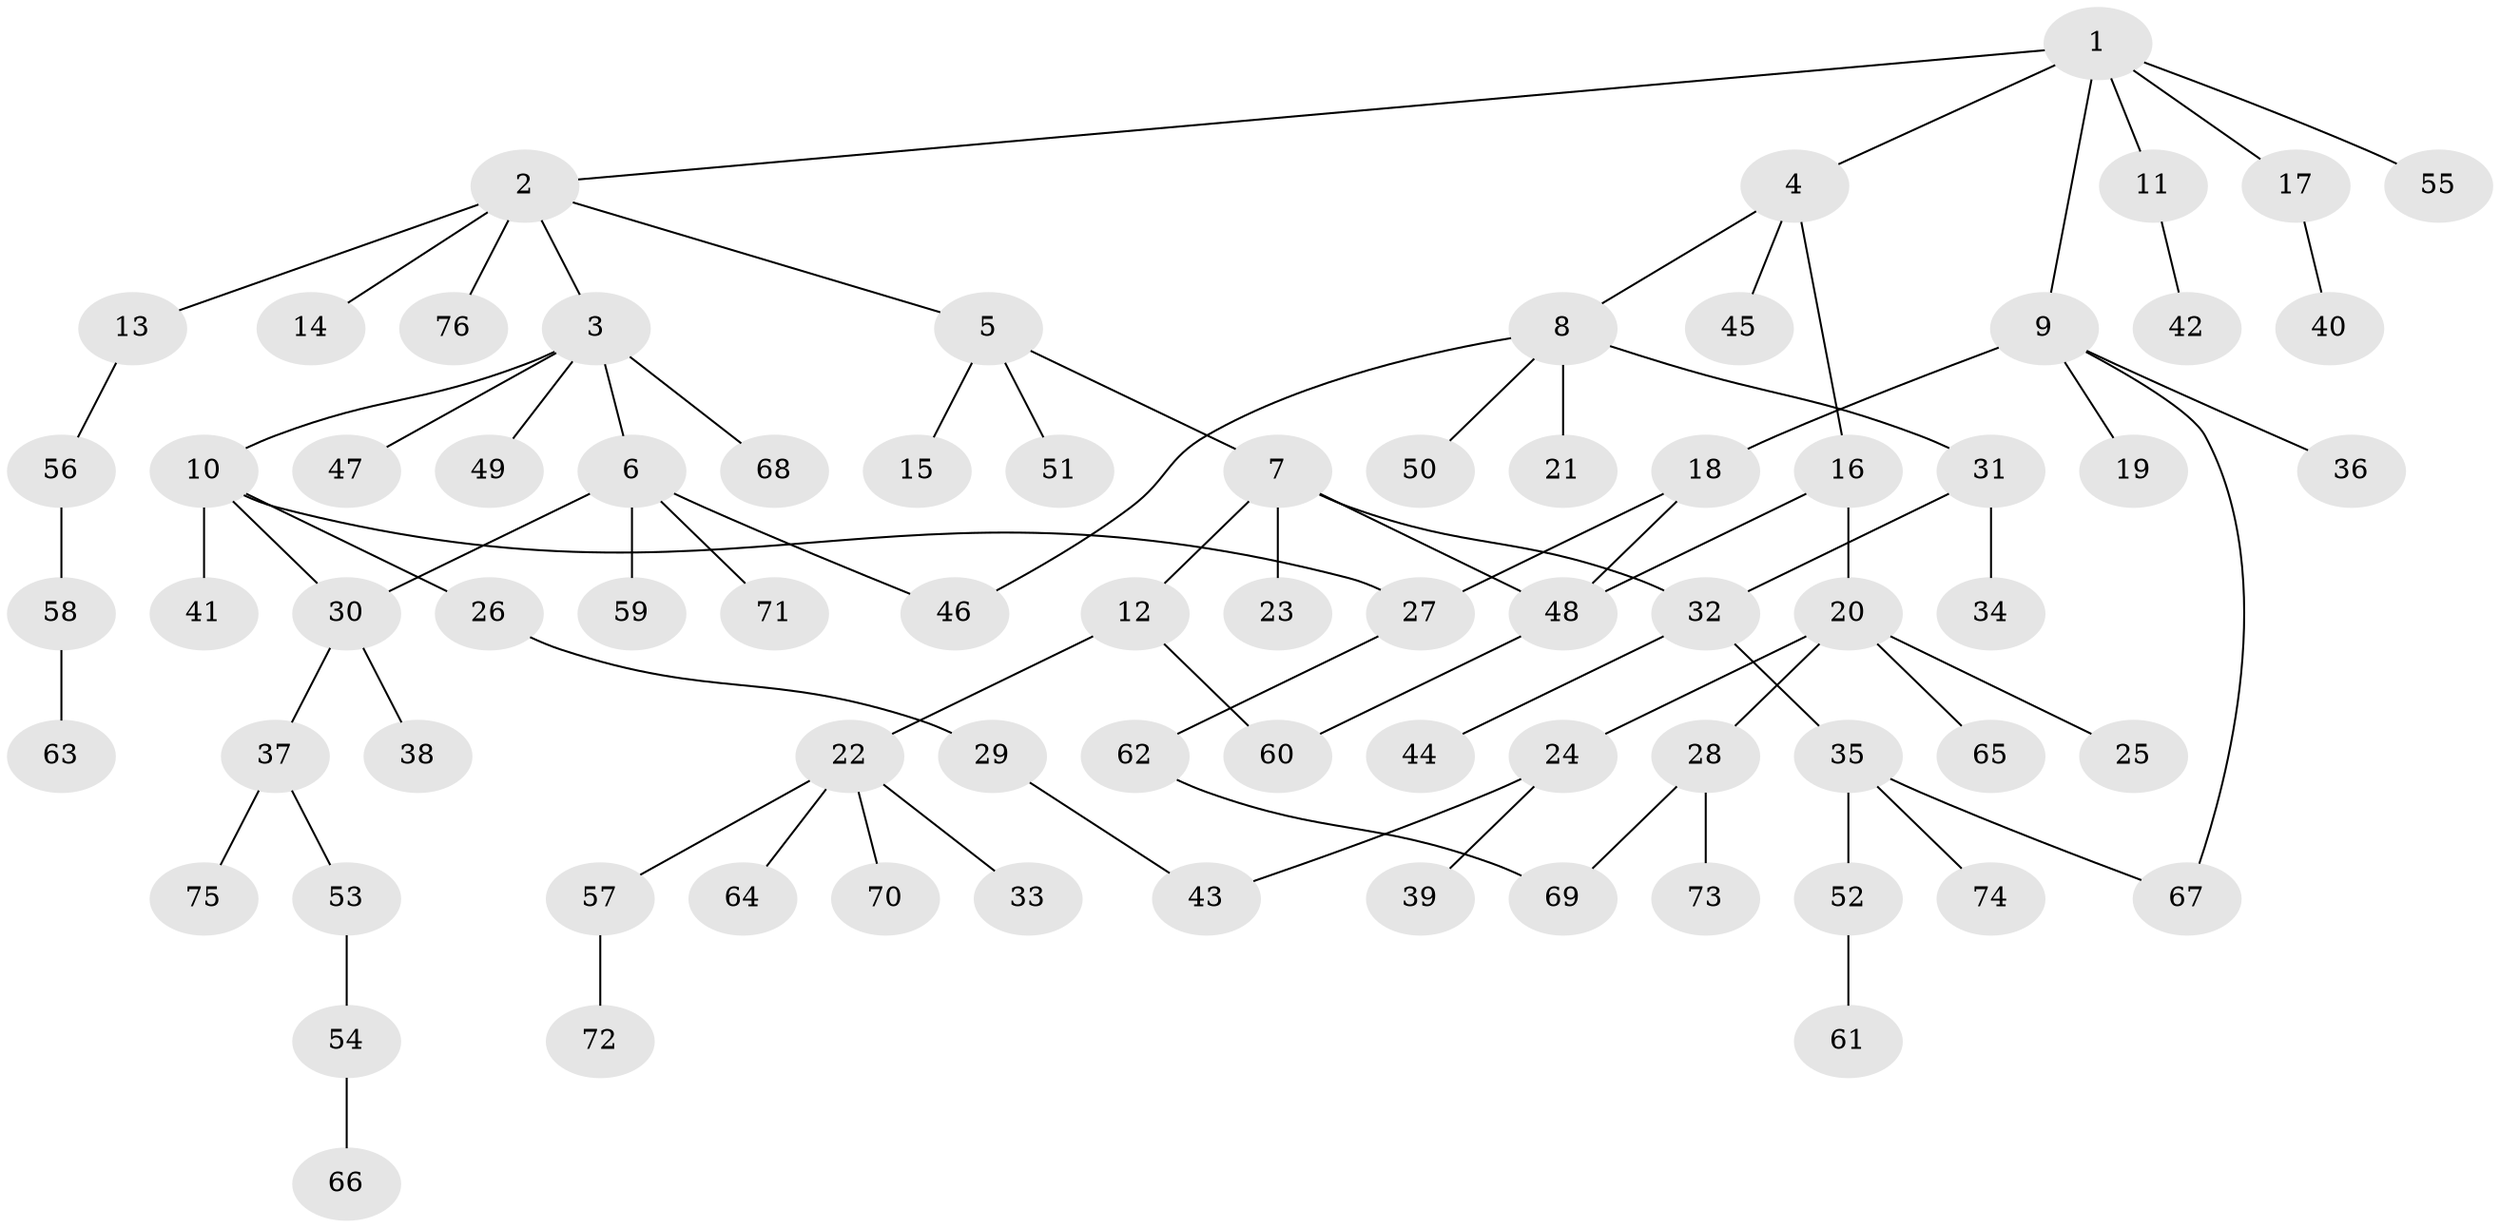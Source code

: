 // Generated by graph-tools (version 1.1) at 2025/13/03/09/25 04:13:38]
// undirected, 76 vertices, 85 edges
graph export_dot {
graph [start="1"]
  node [color=gray90,style=filled];
  1;
  2;
  3;
  4;
  5;
  6;
  7;
  8;
  9;
  10;
  11;
  12;
  13;
  14;
  15;
  16;
  17;
  18;
  19;
  20;
  21;
  22;
  23;
  24;
  25;
  26;
  27;
  28;
  29;
  30;
  31;
  32;
  33;
  34;
  35;
  36;
  37;
  38;
  39;
  40;
  41;
  42;
  43;
  44;
  45;
  46;
  47;
  48;
  49;
  50;
  51;
  52;
  53;
  54;
  55;
  56;
  57;
  58;
  59;
  60;
  61;
  62;
  63;
  64;
  65;
  66;
  67;
  68;
  69;
  70;
  71;
  72;
  73;
  74;
  75;
  76;
  1 -- 2;
  1 -- 4;
  1 -- 9;
  1 -- 11;
  1 -- 17;
  1 -- 55;
  2 -- 3;
  2 -- 5;
  2 -- 13;
  2 -- 14;
  2 -- 76;
  3 -- 6;
  3 -- 10;
  3 -- 47;
  3 -- 49;
  3 -- 68;
  4 -- 8;
  4 -- 16;
  4 -- 45;
  5 -- 7;
  5 -- 15;
  5 -- 51;
  6 -- 30;
  6 -- 46;
  6 -- 59;
  6 -- 71;
  7 -- 12;
  7 -- 23;
  7 -- 48;
  7 -- 32;
  8 -- 21;
  8 -- 31;
  8 -- 50;
  8 -- 46;
  9 -- 18;
  9 -- 19;
  9 -- 36;
  9 -- 67;
  10 -- 26;
  10 -- 41;
  10 -- 30;
  10 -- 27;
  11 -- 42;
  12 -- 22;
  12 -- 60;
  13 -- 56;
  16 -- 20;
  16 -- 48;
  17 -- 40;
  18 -- 27;
  18 -- 48;
  20 -- 24;
  20 -- 25;
  20 -- 28;
  20 -- 65;
  22 -- 33;
  22 -- 57;
  22 -- 64;
  22 -- 70;
  24 -- 39;
  24 -- 43;
  26 -- 29;
  27 -- 62;
  28 -- 73;
  28 -- 69;
  29 -- 43;
  30 -- 37;
  30 -- 38;
  31 -- 32;
  31 -- 34;
  32 -- 35;
  32 -- 44;
  35 -- 52;
  35 -- 74;
  35 -- 67;
  37 -- 53;
  37 -- 75;
  48 -- 60;
  52 -- 61;
  53 -- 54;
  54 -- 66;
  56 -- 58;
  57 -- 72;
  58 -- 63;
  62 -- 69;
}
